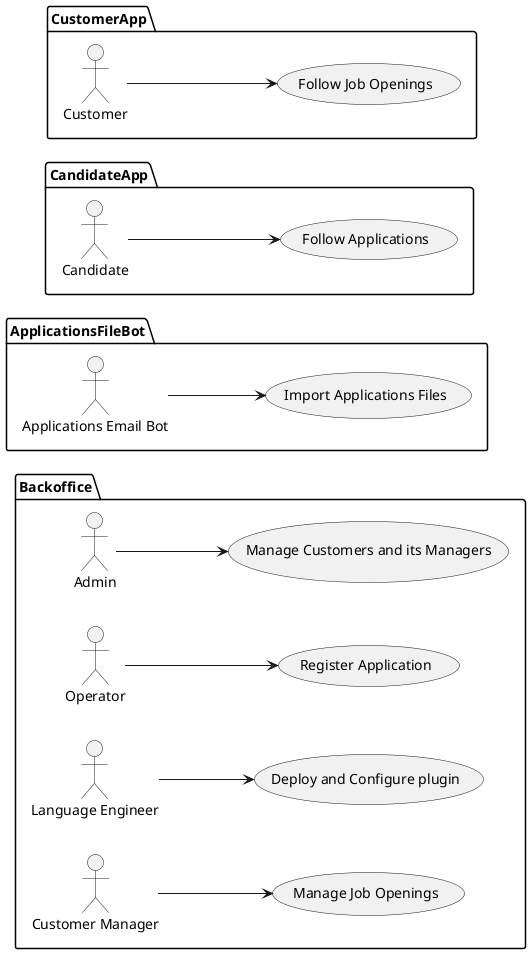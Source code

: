 @startuml
left to right direction

package Backoffice{
:Admin: as ad
usecase "Manage Customers and its Managers" as ad1
 ad --> ad1

:Operator: as O
usecase "Register Application" as O1
O --> O1

:Language Engineer: as le
usecase "Deploy and Configure plugin" as le1
le --> le1


:Customer Manager: as cm
usecase "Manage Job Openings" as cm1
cm --> cm1
 }

package ApplicationsFileBot{
:Applications Email Bot: as afb
usecase "Import Applications Files" as afb1
afb-->afb1
}

package CandidateApp{
:Candidate: as c
usecase "Follow Applications" as c1
c-->c1
}

package CustomerApp{
:Customer: as ct
usecase "Follow Job Openings" as ct1
ct--> ct1
}
@enduml